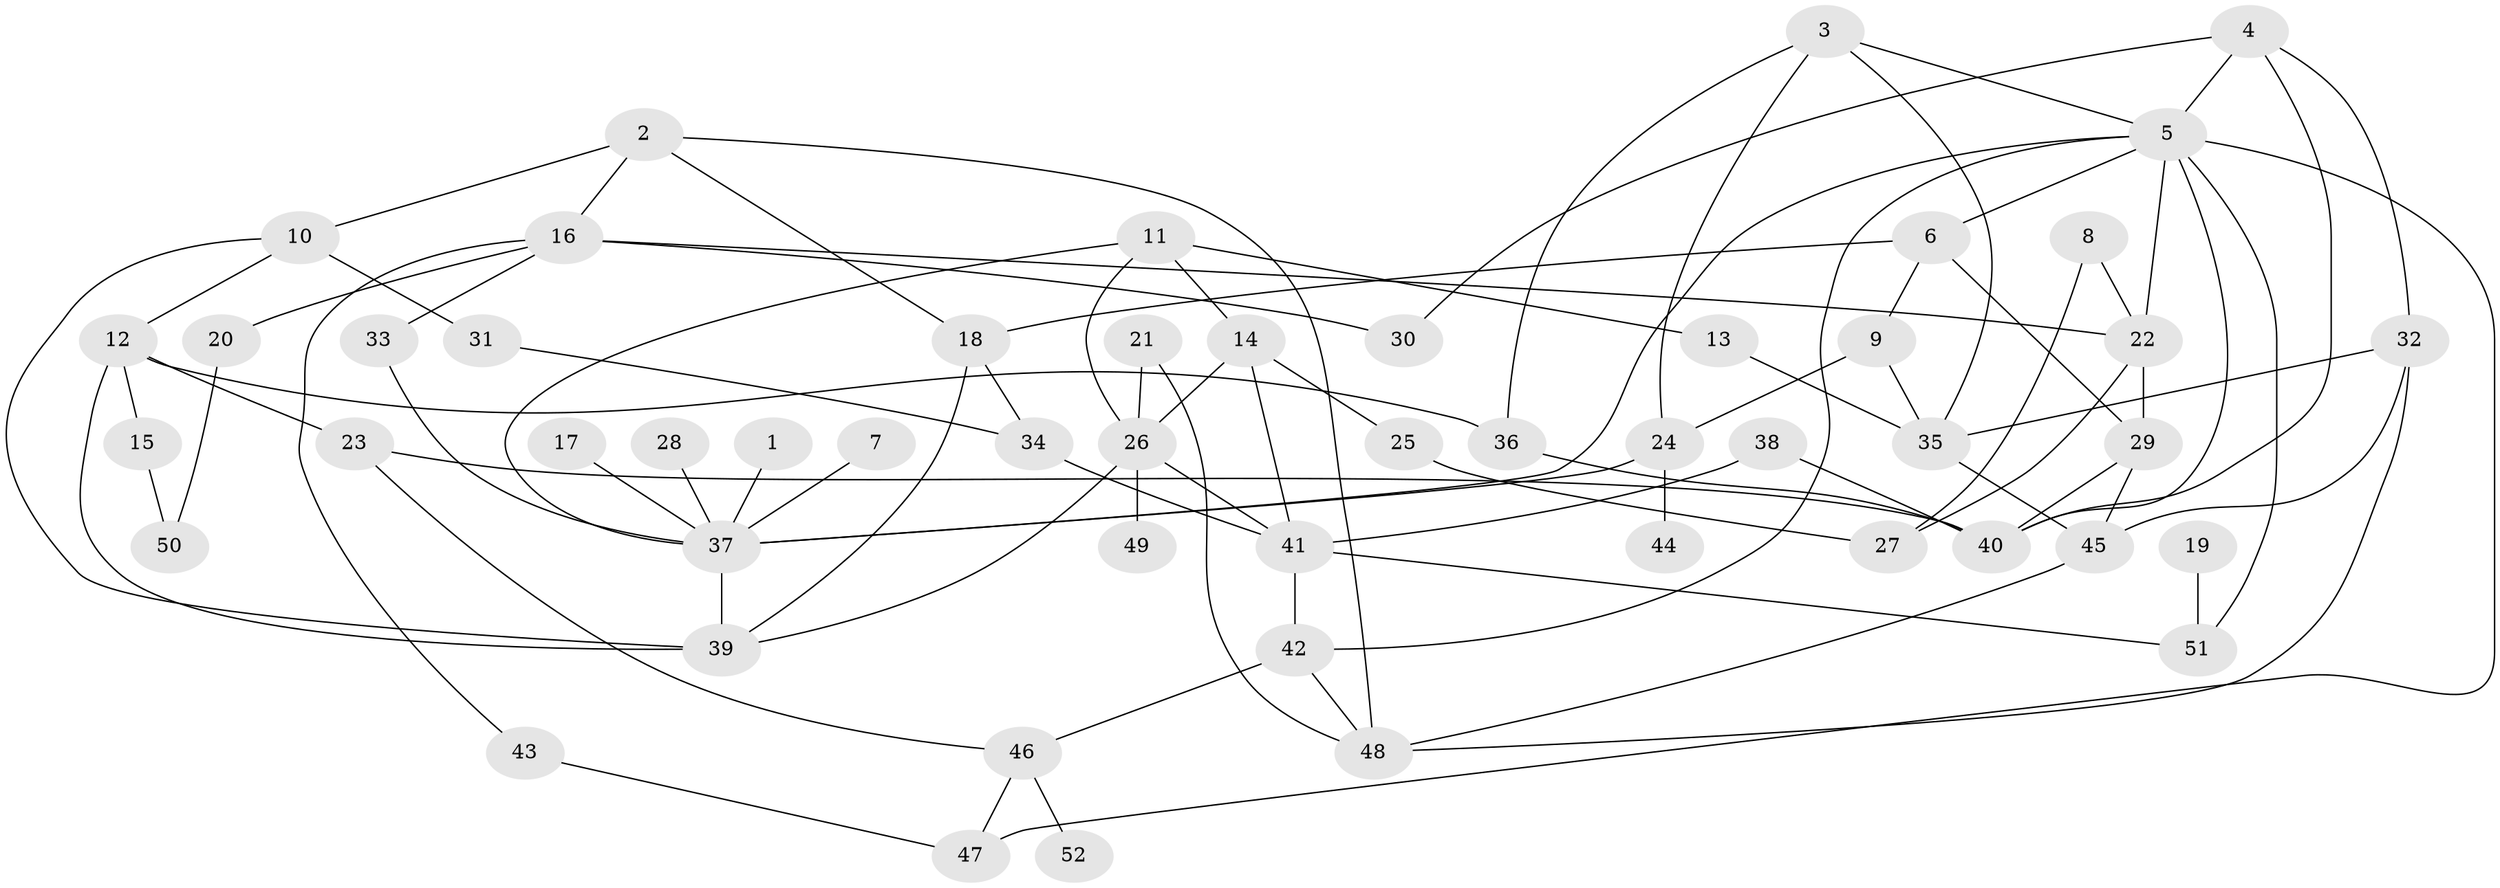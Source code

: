 // original degree distribution, {5: 0.08653846153846154, 6: 0.019230769230769232, 3: 0.19230769230769232, 4: 0.14423076923076922, 11: 0.009615384615384616, 1: 0.27884615384615385, 2: 0.25, 8: 0.009615384615384616, 7: 0.009615384615384616}
// Generated by graph-tools (version 1.1) at 2025/36/03/04/25 23:36:14]
// undirected, 52 vertices, 88 edges
graph export_dot {
  node [color=gray90,style=filled];
  1;
  2;
  3;
  4;
  5;
  6;
  7;
  8;
  9;
  10;
  11;
  12;
  13;
  14;
  15;
  16;
  17;
  18;
  19;
  20;
  21;
  22;
  23;
  24;
  25;
  26;
  27;
  28;
  29;
  30;
  31;
  32;
  33;
  34;
  35;
  36;
  37;
  38;
  39;
  40;
  41;
  42;
  43;
  44;
  45;
  46;
  47;
  48;
  49;
  50;
  51;
  52;
  1 -- 37 [weight=1.0];
  2 -- 10 [weight=1.0];
  2 -- 16 [weight=1.0];
  2 -- 18 [weight=1.0];
  2 -- 48 [weight=1.0];
  3 -- 5 [weight=1.0];
  3 -- 24 [weight=1.0];
  3 -- 35 [weight=1.0];
  3 -- 36 [weight=1.0];
  4 -- 5 [weight=1.0];
  4 -- 30 [weight=1.0];
  4 -- 32 [weight=1.0];
  4 -- 40 [weight=1.0];
  5 -- 6 [weight=1.0];
  5 -- 22 [weight=1.0];
  5 -- 37 [weight=1.0];
  5 -- 40 [weight=1.0];
  5 -- 42 [weight=1.0];
  5 -- 47 [weight=1.0];
  5 -- 51 [weight=1.0];
  6 -- 9 [weight=1.0];
  6 -- 18 [weight=1.0];
  6 -- 29 [weight=2.0];
  7 -- 37 [weight=1.0];
  8 -- 22 [weight=1.0];
  8 -- 27 [weight=1.0];
  9 -- 24 [weight=1.0];
  9 -- 35 [weight=1.0];
  10 -- 12 [weight=1.0];
  10 -- 31 [weight=1.0];
  10 -- 39 [weight=1.0];
  11 -- 13 [weight=1.0];
  11 -- 14 [weight=1.0];
  11 -- 26 [weight=1.0];
  11 -- 37 [weight=1.0];
  12 -- 15 [weight=1.0];
  12 -- 23 [weight=1.0];
  12 -- 36 [weight=1.0];
  12 -- 39 [weight=1.0];
  13 -- 35 [weight=1.0];
  14 -- 25 [weight=1.0];
  14 -- 26 [weight=1.0];
  14 -- 41 [weight=1.0];
  15 -- 50 [weight=1.0];
  16 -- 20 [weight=1.0];
  16 -- 22 [weight=1.0];
  16 -- 30 [weight=1.0];
  16 -- 33 [weight=1.0];
  16 -- 43 [weight=1.0];
  17 -- 37 [weight=1.0];
  18 -- 34 [weight=1.0];
  18 -- 39 [weight=1.0];
  19 -- 51 [weight=1.0];
  20 -- 50 [weight=1.0];
  21 -- 26 [weight=1.0];
  21 -- 48 [weight=1.0];
  22 -- 27 [weight=1.0];
  22 -- 29 [weight=1.0];
  23 -- 40 [weight=1.0];
  23 -- 46 [weight=1.0];
  24 -- 37 [weight=1.0];
  24 -- 44 [weight=1.0];
  25 -- 27 [weight=1.0];
  26 -- 39 [weight=1.0];
  26 -- 41 [weight=1.0];
  26 -- 49 [weight=1.0];
  28 -- 37 [weight=1.0];
  29 -- 40 [weight=1.0];
  29 -- 45 [weight=1.0];
  31 -- 34 [weight=1.0];
  32 -- 35 [weight=1.0];
  32 -- 45 [weight=1.0];
  32 -- 48 [weight=1.0];
  33 -- 37 [weight=1.0];
  34 -- 41 [weight=1.0];
  35 -- 45 [weight=1.0];
  36 -- 40 [weight=1.0];
  37 -- 39 [weight=1.0];
  38 -- 40 [weight=1.0];
  38 -- 41 [weight=1.0];
  41 -- 42 [weight=1.0];
  41 -- 51 [weight=1.0];
  42 -- 46 [weight=1.0];
  42 -- 48 [weight=1.0];
  43 -- 47 [weight=1.0];
  45 -- 48 [weight=1.0];
  46 -- 47 [weight=1.0];
  46 -- 52 [weight=1.0];
}
